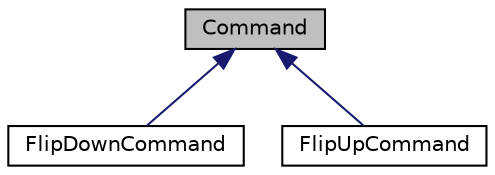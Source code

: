 digraph "Command"
{
  edge [fontname="Helvetica",fontsize="10",labelfontname="Helvetica",labelfontsize="10"];
  node [fontname="Helvetica",fontsize="10",shape=record];
  Node1 [label="Command",height=0.2,width=0.4,color="black", fillcolor="grey75", style="filled", fontcolor="black"];
  Node1 -> Node2 [dir="back",color="midnightblue",fontsize="10",style="solid",fontname="Helvetica"];
  Node2 [label="FlipDownCommand",height=0.2,width=0.4,color="black", fillcolor="white", style="filled",URL="$classFlipDownCommand.html"];
  Node1 -> Node3 [dir="back",color="midnightblue",fontsize="10",style="solid",fontname="Helvetica"];
  Node3 [label="FlipUpCommand",height=0.2,width=0.4,color="black", fillcolor="white", style="filled",URL="$classFlipUpCommand.html"];
}
